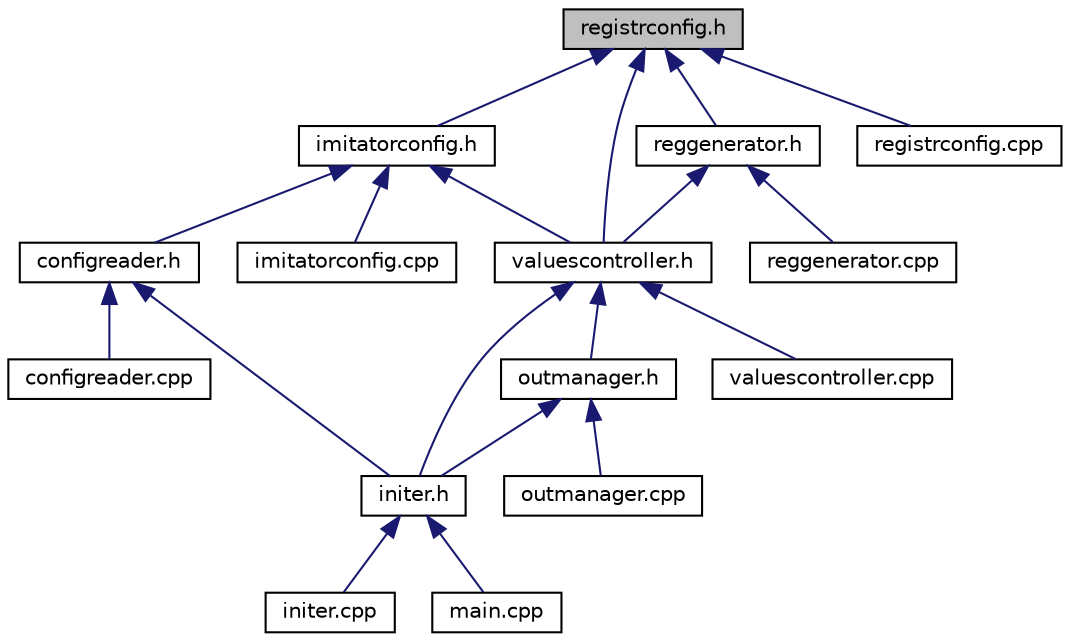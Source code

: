 digraph "registrconfig.h"
{
  edge [fontname="Helvetica",fontsize="10",labelfontname="Helvetica",labelfontsize="10"];
  node [fontname="Helvetica",fontsize="10",shape=record];
  Node6 [label="registrconfig.h",height=0.2,width=0.4,color="black", fillcolor="grey75", style="filled", fontcolor="black"];
  Node6 -> Node7 [dir="back",color="midnightblue",fontsize="10",style="solid"];
  Node7 [label="imitatorconfig.h",height=0.2,width=0.4,color="black", fillcolor="white", style="filled",URL="$imitatorconfig_8h.html"];
  Node7 -> Node8 [dir="back",color="midnightblue",fontsize="10",style="solid"];
  Node8 [label="configreader.h",height=0.2,width=0.4,color="black", fillcolor="white", style="filled",URL="$configreader_8h.html"];
  Node8 -> Node9 [dir="back",color="midnightblue",fontsize="10",style="solid"];
  Node9 [label="configreader.cpp",height=0.2,width=0.4,color="black", fillcolor="white", style="filled",URL="$configreader_8cpp.html"];
  Node8 -> Node10 [dir="back",color="midnightblue",fontsize="10",style="solid"];
  Node10 [label="initer.h",height=0.2,width=0.4,color="black", fillcolor="white", style="filled",URL="$initer_8h.html"];
  Node10 -> Node11 [dir="back",color="midnightblue",fontsize="10",style="solid"];
  Node11 [label="initer.cpp",height=0.2,width=0.4,color="black", fillcolor="white", style="filled",URL="$initer_8cpp.html"];
  Node10 -> Node12 [dir="back",color="midnightblue",fontsize="10",style="solid"];
  Node12 [label="main.cpp",height=0.2,width=0.4,color="black", fillcolor="white", style="filled",URL="$main_8cpp.html"];
  Node7 -> Node13 [dir="back",color="midnightblue",fontsize="10",style="solid"];
  Node13 [label="imitatorconfig.cpp",height=0.2,width=0.4,color="black", fillcolor="white", style="filled",URL="$imitatorconfig_8cpp.html"];
  Node7 -> Node14 [dir="back",color="midnightblue",fontsize="10",style="solid"];
  Node14 [label="valuescontroller.h",height=0.2,width=0.4,color="black", fillcolor="white", style="filled",URL="$valuescontroller_8h.html"];
  Node14 -> Node10 [dir="back",color="midnightblue",fontsize="10",style="solid"];
  Node14 -> Node15 [dir="back",color="midnightblue",fontsize="10",style="solid"];
  Node15 [label="outmanager.h",height=0.2,width=0.4,color="black", fillcolor="white", style="filled",URL="$outmanager_8h.html"];
  Node15 -> Node10 [dir="back",color="midnightblue",fontsize="10",style="solid"];
  Node15 -> Node16 [dir="back",color="midnightblue",fontsize="10",style="solid"];
  Node16 [label="outmanager.cpp",height=0.2,width=0.4,color="black", fillcolor="white", style="filled",URL="$outmanager_8cpp.html"];
  Node14 -> Node17 [dir="back",color="midnightblue",fontsize="10",style="solid"];
  Node17 [label="valuescontroller.cpp",height=0.2,width=0.4,color="black", fillcolor="white", style="filled",URL="$valuescontroller_8cpp.html"];
  Node6 -> Node14 [dir="back",color="midnightblue",fontsize="10",style="solid"];
  Node6 -> Node18 [dir="back",color="midnightblue",fontsize="10",style="solid"];
  Node18 [label="reggenerator.h",height=0.2,width=0.4,color="black", fillcolor="white", style="filled",URL="$reggenerator_8h.html"];
  Node18 -> Node14 [dir="back",color="midnightblue",fontsize="10",style="solid"];
  Node18 -> Node19 [dir="back",color="midnightblue",fontsize="10",style="solid"];
  Node19 [label="reggenerator.cpp",height=0.2,width=0.4,color="black", fillcolor="white", style="filled",URL="$reggenerator_8cpp.html"];
  Node6 -> Node20 [dir="back",color="midnightblue",fontsize="10",style="solid"];
  Node20 [label="registrconfig.cpp",height=0.2,width=0.4,color="black", fillcolor="white", style="filled",URL="$registrconfig_8cpp.html"];
}
